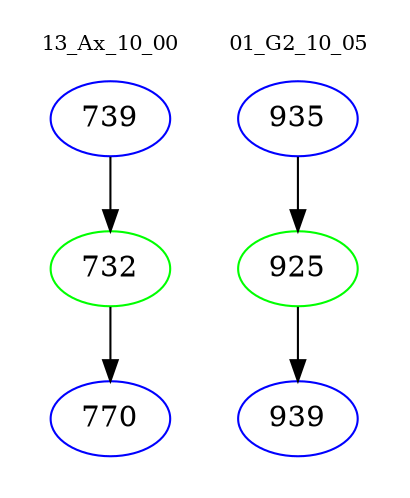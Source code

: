 digraph{
subgraph cluster_0 {
color = white
label = "13_Ax_10_00";
fontsize=10;
T0_739 [label="739", color="blue"]
T0_739 -> T0_732 [color="black"]
T0_732 [label="732", color="green"]
T0_732 -> T0_770 [color="black"]
T0_770 [label="770", color="blue"]
}
subgraph cluster_1 {
color = white
label = "01_G2_10_05";
fontsize=10;
T1_935 [label="935", color="blue"]
T1_935 -> T1_925 [color="black"]
T1_925 [label="925", color="green"]
T1_925 -> T1_939 [color="black"]
T1_939 [label="939", color="blue"]
}
}
